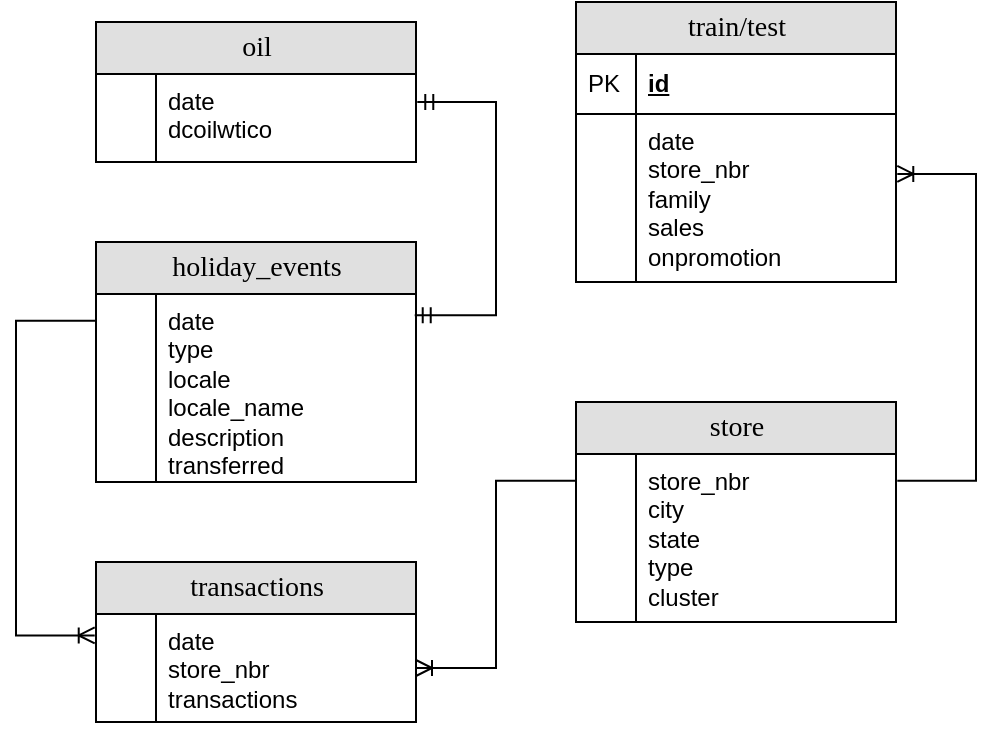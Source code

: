 <mxfile version="16.5.1" type="device"><diagram name="Page-1" id="e56a1550-8fbb-45ad-956c-1786394a9013"><mxGraphModel dx="782" dy="539" grid="1" gridSize="10" guides="1" tooltips="1" connect="1" arrows="1" fold="1" page="1" pageScale="1" pageWidth="1100" pageHeight="850" background="none" math="0" shadow="0"><root><mxCell id="0"/><mxCell id="1" parent="0"/><mxCell id="3rW30tL7erFhIYwmdoyz-2" value="holiday_events" style="swimlane;html=1;fontStyle=0;childLayout=stackLayout;horizontal=1;startSize=26;fillColor=#e0e0e0;horizontalStack=0;resizeParent=1;resizeLast=0;collapsible=1;marginBottom=0;swimlaneFillColor=#ffffff;align=center;rounded=0;shadow=0;comic=0;labelBackgroundColor=none;strokeWidth=1;fontFamily=Verdana;fontSize=14" parent="1" vertex="1"><mxGeometry x="120" y="280" width="160" height="120" as="geometry"/></mxCell><mxCell id="3rW30tL7erFhIYwmdoyz-5" value="date&lt;br&gt;type&lt;br&gt;locale&lt;br&gt;locale_name&lt;br&gt;description&lt;br&gt;transferred" style="shape=partialRectangle;top=0;left=0;right=0;bottom=0;html=1;align=left;verticalAlign=top;fillColor=none;spacingLeft=34;spacingRight=4;whiteSpace=wrap;overflow=hidden;rotatable=0;points=[[0,0.5],[1,0.5]];portConstraint=eastwest;dropTarget=0;" parent="3rW30tL7erFhIYwmdoyz-2" vertex="1"><mxGeometry y="26" width="160" height="94" as="geometry"/></mxCell><mxCell id="3rW30tL7erFhIYwmdoyz-6" value="" style="shape=partialRectangle;top=0;left=0;bottom=0;html=1;fillColor=none;align=left;verticalAlign=top;spacingLeft=4;spacingRight=4;whiteSpace=wrap;overflow=hidden;rotatable=0;points=[];portConstraint=eastwest;part=1;" parent="3rW30tL7erFhIYwmdoyz-5" vertex="1" connectable="0"><mxGeometry width="30" height="94" as="geometry"/></mxCell><mxCell id="3rW30tL7erFhIYwmdoyz-19" value="train/test" style="swimlane;html=1;fontStyle=0;childLayout=stackLayout;horizontal=1;startSize=26;fillColor=#e0e0e0;horizontalStack=0;resizeParent=1;resizeLast=0;collapsible=1;marginBottom=0;swimlaneFillColor=#ffffff;align=center;rounded=0;shadow=0;comic=0;labelBackgroundColor=none;strokeWidth=1;fontFamily=Verdana;fontSize=14" parent="1" vertex="1"><mxGeometry x="360" y="160" width="160" height="140" as="geometry"/></mxCell><mxCell id="3rW30tL7erFhIYwmdoyz-20" value="id" style="shape=partialRectangle;top=0;left=0;right=0;bottom=1;html=1;align=left;verticalAlign=middle;fillColor=none;spacingLeft=34;spacingRight=4;whiteSpace=wrap;overflow=hidden;rotatable=0;points=[[0,0.5],[1,0.5]];portConstraint=eastwest;dropTarget=0;fontStyle=5;" parent="3rW30tL7erFhIYwmdoyz-19" vertex="1"><mxGeometry y="26" width="160" height="30" as="geometry"/></mxCell><mxCell id="3rW30tL7erFhIYwmdoyz-21" value="PK" style="shape=partialRectangle;top=0;left=0;bottom=0;html=1;fillColor=none;align=left;verticalAlign=middle;spacingLeft=4;spacingRight=4;whiteSpace=wrap;overflow=hidden;rotatable=0;points=[];portConstraint=eastwest;part=1;" parent="3rW30tL7erFhIYwmdoyz-20" vertex="1" connectable="0"><mxGeometry width="30" height="30" as="geometry"/></mxCell><mxCell id="3rW30tL7erFhIYwmdoyz-22" value="date&lt;br&gt;store_nbr&lt;br&gt;family&lt;br&gt;sales&lt;br&gt;onpromotion" style="shape=partialRectangle;top=0;left=0;right=0;bottom=0;html=1;align=left;verticalAlign=top;fillColor=none;spacingLeft=34;spacingRight=4;whiteSpace=wrap;overflow=hidden;rotatable=0;points=[[0,0.5],[1,0.5]];portConstraint=eastwest;dropTarget=0;" parent="3rW30tL7erFhIYwmdoyz-19" vertex="1"><mxGeometry y="56" width="160" height="84" as="geometry"/></mxCell><mxCell id="3rW30tL7erFhIYwmdoyz-23" value="" style="shape=partialRectangle;top=0;left=0;bottom=0;html=1;fillColor=none;align=left;verticalAlign=top;spacingLeft=4;spacingRight=4;whiteSpace=wrap;overflow=hidden;rotatable=0;points=[];portConstraint=eastwest;part=1;" parent="3rW30tL7erFhIYwmdoyz-22" vertex="1" connectable="0"><mxGeometry width="30" height="84" as="geometry"/></mxCell><mxCell id="L4iXj2jdVVbuZXUgStuY-19" value="oil" style="swimlane;html=1;fontStyle=0;childLayout=stackLayout;horizontal=1;startSize=26;fillColor=#e0e0e0;horizontalStack=0;resizeParent=1;resizeLast=0;collapsible=1;marginBottom=0;swimlaneFillColor=#ffffff;align=center;rounded=0;shadow=0;comic=0;labelBackgroundColor=none;strokeWidth=1;fontFamily=Verdana;fontSize=14" parent="1" vertex="1"><mxGeometry x="120" y="170" width="160" height="70" as="geometry"/></mxCell><mxCell id="L4iXj2jdVVbuZXUgStuY-20" value="date&lt;br&gt;dcoilwtico" style="shape=partialRectangle;top=0;left=0;right=0;bottom=0;html=1;align=left;verticalAlign=top;fillColor=none;spacingLeft=34;spacingRight=4;whiteSpace=wrap;overflow=hidden;rotatable=0;points=[[0,0.5],[1,0.5]];portConstraint=eastwest;dropTarget=0;" parent="L4iXj2jdVVbuZXUgStuY-19" vertex="1"><mxGeometry y="26" width="160" height="44" as="geometry"/></mxCell><mxCell id="L4iXj2jdVVbuZXUgStuY-21" value="" style="shape=partialRectangle;top=0;left=0;bottom=0;html=1;fillColor=none;align=left;verticalAlign=top;spacingLeft=4;spacingRight=4;whiteSpace=wrap;overflow=hidden;rotatable=0;points=[];portConstraint=eastwest;part=1;" parent="L4iXj2jdVVbuZXUgStuY-20" vertex="1" connectable="0"><mxGeometry width="30" height="44" as="geometry"/></mxCell><mxCell id="L4iXj2jdVVbuZXUgStuY-22" value="transactions" style="swimlane;html=1;fontStyle=0;childLayout=stackLayout;horizontal=1;startSize=26;fillColor=#e0e0e0;horizontalStack=0;resizeParent=1;resizeLast=0;collapsible=1;marginBottom=0;swimlaneFillColor=#ffffff;align=center;rounded=0;shadow=0;comic=0;labelBackgroundColor=none;strokeWidth=1;fontFamily=Verdana;fontSize=14" parent="1" vertex="1"><mxGeometry x="120" y="440" width="160" height="80" as="geometry"/></mxCell><mxCell id="L4iXj2jdVVbuZXUgStuY-23" value="date&lt;br&gt;store_nbr&lt;br&gt;transactions" style="shape=partialRectangle;top=0;left=0;right=0;bottom=0;html=1;align=left;verticalAlign=top;fillColor=none;spacingLeft=34;spacingRight=4;whiteSpace=wrap;overflow=hidden;rotatable=0;points=[[0,0.5],[1,0.5]];portConstraint=eastwest;dropTarget=0;" parent="L4iXj2jdVVbuZXUgStuY-22" vertex="1"><mxGeometry y="26" width="160" height="54" as="geometry"/></mxCell><mxCell id="L4iXj2jdVVbuZXUgStuY-24" value="" style="shape=partialRectangle;top=0;left=0;bottom=0;html=1;fillColor=none;align=left;verticalAlign=top;spacingLeft=4;spacingRight=4;whiteSpace=wrap;overflow=hidden;rotatable=0;points=[];portConstraint=eastwest;part=1;" parent="L4iXj2jdVVbuZXUgStuY-23" vertex="1" connectable="0"><mxGeometry width="30" height="54" as="geometry"/></mxCell><mxCell id="L4iXj2jdVVbuZXUgStuY-25" value="store" style="swimlane;html=1;fontStyle=0;childLayout=stackLayout;horizontal=1;startSize=26;fillColor=#e0e0e0;horizontalStack=0;resizeParent=1;resizeLast=0;collapsible=1;marginBottom=0;swimlaneFillColor=#ffffff;align=center;rounded=0;shadow=0;comic=0;labelBackgroundColor=none;strokeWidth=1;fontFamily=Verdana;fontSize=14" parent="1" vertex="1"><mxGeometry x="360" y="360" width="160" height="110" as="geometry"/></mxCell><mxCell id="L4iXj2jdVVbuZXUgStuY-26" value="store_nbr&lt;br&gt;city&lt;br&gt;state&lt;br&gt;type&lt;br&gt;cluster" style="shape=partialRectangle;top=0;left=0;right=0;bottom=0;html=1;align=left;verticalAlign=top;fillColor=none;spacingLeft=34;spacingRight=4;whiteSpace=wrap;overflow=hidden;rotatable=0;points=[[0,0.5],[1,0.5]];portConstraint=eastwest;dropTarget=0;" parent="L4iXj2jdVVbuZXUgStuY-25" vertex="1"><mxGeometry y="26" width="160" height="84" as="geometry"/></mxCell><mxCell id="L4iXj2jdVVbuZXUgStuY-27" value="" style="shape=partialRectangle;top=0;left=0;bottom=0;html=1;fillColor=none;align=left;verticalAlign=top;spacingLeft=4;spacingRight=4;whiteSpace=wrap;overflow=hidden;rotatable=0;points=[];portConstraint=eastwest;part=1;" parent="L4iXj2jdVVbuZXUgStuY-26" vertex="1" connectable="0"><mxGeometry width="30" height="84" as="geometry"/></mxCell><mxCell id="L4iXj2jdVVbuZXUgStuY-31" value="" style="edgeStyle=elbowEdgeStyle;fontSize=12;html=1;endArrow=ERoneToMany;rounded=0;targetPerimeterSpacing=0;entryX=1.004;entryY=0.357;entryDx=0;entryDy=0;exitX=1.004;exitY=0.159;exitDx=0;exitDy=0;entryPerimeter=0;exitPerimeter=0;" parent="1" source="L4iXj2jdVVbuZXUgStuY-26" target="3rW30tL7erFhIYwmdoyz-22" edge="1"><mxGeometry width="100" height="100" relative="1" as="geometry"><mxPoint x="570" y="320" as="sourcePoint"/><mxPoint x="670" y="270" as="targetPoint"/><Array as="points"><mxPoint x="560" y="343"/></Array></mxGeometry></mxCell><mxCell id="L4iXj2jdVVbuZXUgStuY-35" value="" style="edgeStyle=elbowEdgeStyle;fontSize=12;html=1;endArrow=ERoneToMany;rounded=0;targetPerimeterSpacing=0;exitX=0;exitY=0.142;exitDx=0;exitDy=0;exitPerimeter=0;entryX=-0.004;entryY=0.198;entryDx=0;entryDy=0;entryPerimeter=0;" parent="1" source="3rW30tL7erFhIYwmdoyz-5" target="L4iXj2jdVVbuZXUgStuY-23" edge="1"><mxGeometry width="100" height="100" relative="1" as="geometry"><mxPoint x="10" y="530" as="sourcePoint"/><mxPoint x="120" y="472" as="targetPoint"/><Array as="points"><mxPoint x="80" y="423"/></Array></mxGeometry></mxCell><mxCell id="L4iXj2jdVVbuZXUgStuY-37" value="" style="edgeStyle=elbowEdgeStyle;fontSize=12;html=1;endArrow=ERmandOne;startArrow=ERmandOne;rounded=0;targetPerimeterSpacing=0;entryX=1.004;entryY=0.318;entryDx=0;entryDy=0;exitX=0.996;exitY=0.113;exitDx=0;exitDy=0;entryPerimeter=0;exitPerimeter=0;" parent="1" source="3rW30tL7erFhIYwmdoyz-5" target="L4iXj2jdVVbuZXUgStuY-20" edge="1"><mxGeometry width="100" height="100" relative="1" as="geometry"><mxPoint x="250" y="430" as="sourcePoint"/><mxPoint x="350" y="330" as="targetPoint"/><Array as="points"><mxPoint x="320" y="286"/></Array></mxGeometry></mxCell><mxCell id="Ia4DLOUt4Ltd4TRRTN0h-1" value="" style="edgeStyle=elbowEdgeStyle;fontSize=12;html=1;endArrow=ERoneToMany;rounded=0;targetPerimeterSpacing=0;entryX=1;entryY=0.5;entryDx=0;entryDy=0;exitX=0;exitY=0.159;exitDx=0;exitDy=0;exitPerimeter=0;" edge="1" parent="1" source="L4iXj2jdVVbuZXUgStuY-26" target="L4iXj2jdVVbuZXUgStuY-23"><mxGeometry width="100" height="100" relative="1" as="geometry"><mxPoint x="300.0" y="553.366" as="sourcePoint"/><mxPoint x="300.0" y="399.998" as="targetPoint"/><Array as="points"><mxPoint x="320" y="440"/></Array></mxGeometry></mxCell></root></mxGraphModel></diagram></mxfile>